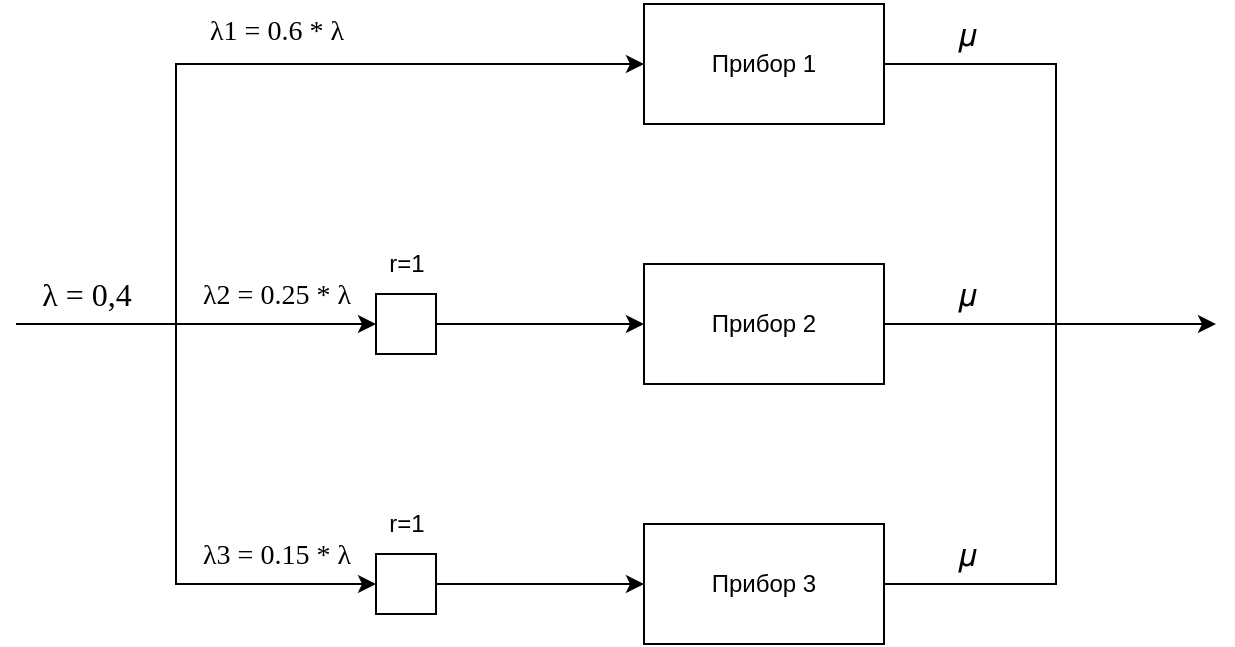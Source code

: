 <mxfile version="24.3.1" type="device">
  <diagram name="Страница — 1" id="pgude2CbgiR68TCUYb5D">
    <mxGraphModel dx="1126" dy="617" grid="1" gridSize="10" guides="1" tooltips="1" connect="1" arrows="1" fold="1" page="1" pageScale="1" pageWidth="827" pageHeight="1169" math="0" shadow="0">
      <root>
        <mxCell id="0" />
        <mxCell id="1" parent="0" />
        <mxCell id="GuLixcx8YhvRPnofkU6h-1" value="Прибор 1" style="rounded=0;whiteSpace=wrap;html=1;" vertex="1" parent="1">
          <mxGeometry x="354" y="120" width="120" height="60" as="geometry" />
        </mxCell>
        <mxCell id="GuLixcx8YhvRPnofkU6h-18" style="edgeStyle=orthogonalEdgeStyle;rounded=0;orthogonalLoop=1;jettySize=auto;html=1;exitX=1;exitY=0.5;exitDx=0;exitDy=0;" edge="1" parent="1" source="GuLixcx8YhvRPnofkU6h-2">
          <mxGeometry relative="1" as="geometry">
            <mxPoint x="640" y="280" as="targetPoint" />
          </mxGeometry>
        </mxCell>
        <mxCell id="GuLixcx8YhvRPnofkU6h-2" value="Прибор 2" style="rounded=0;whiteSpace=wrap;html=1;" vertex="1" parent="1">
          <mxGeometry x="354" y="250" width="120" height="60" as="geometry" />
        </mxCell>
        <mxCell id="GuLixcx8YhvRPnofkU6h-3" value="Прибор 3" style="rounded=0;whiteSpace=wrap;html=1;" vertex="1" parent="1">
          <mxGeometry x="354" y="380" width="120" height="60" as="geometry" />
        </mxCell>
        <mxCell id="GuLixcx8YhvRPnofkU6h-4" value="" style="endArrow=classic;html=1;rounded=0;entryX=0;entryY=0.5;entryDx=0;entryDy=0;endFill=1;" edge="1" parent="1" target="GuLixcx8YhvRPnofkU6h-7">
          <mxGeometry width="50" height="50" relative="1" as="geometry">
            <mxPoint x="40" y="280" as="sourcePoint" />
            <mxPoint x="120" y="280" as="targetPoint" />
          </mxGeometry>
        </mxCell>
        <mxCell id="GuLixcx8YhvRPnofkU6h-5" value="" style="endArrow=classic;html=1;rounded=0;entryX=0;entryY=0.5;entryDx=0;entryDy=0;startArrow=none;startFill=0;endFill=1;" edge="1" parent="1" target="GuLixcx8YhvRPnofkU6h-1">
          <mxGeometry width="50" height="50" relative="1" as="geometry">
            <mxPoint x="120" y="280" as="sourcePoint" />
            <mxPoint x="120" y="140" as="targetPoint" />
            <Array as="points">
              <mxPoint x="120" y="150" />
            </Array>
          </mxGeometry>
        </mxCell>
        <mxCell id="GuLixcx8YhvRPnofkU6h-6" value="" style="endArrow=classic;html=1;rounded=0;entryX=0;entryY=0.5;entryDx=0;entryDy=0;endFill=1;" edge="1" parent="1" target="GuLixcx8YhvRPnofkU6h-8">
          <mxGeometry width="50" height="50" relative="1" as="geometry">
            <mxPoint x="120" y="280" as="sourcePoint" />
            <mxPoint x="440" y="290" as="targetPoint" />
            <Array as="points">
              <mxPoint x="120" y="410" />
            </Array>
          </mxGeometry>
        </mxCell>
        <mxCell id="GuLixcx8YhvRPnofkU6h-10" style="edgeStyle=orthogonalEdgeStyle;rounded=0;orthogonalLoop=1;jettySize=auto;html=1;exitX=1;exitY=0.5;exitDx=0;exitDy=0;" edge="1" parent="1" source="GuLixcx8YhvRPnofkU6h-7" target="GuLixcx8YhvRPnofkU6h-2">
          <mxGeometry relative="1" as="geometry" />
        </mxCell>
        <mxCell id="GuLixcx8YhvRPnofkU6h-7" value="" style="whiteSpace=wrap;html=1;aspect=fixed;" vertex="1" parent="1">
          <mxGeometry x="220" y="265" width="30" height="30" as="geometry" />
        </mxCell>
        <mxCell id="GuLixcx8YhvRPnofkU6h-11" style="edgeStyle=orthogonalEdgeStyle;rounded=0;orthogonalLoop=1;jettySize=auto;html=1;exitX=1;exitY=0.5;exitDx=0;exitDy=0;entryX=0;entryY=0.5;entryDx=0;entryDy=0;" edge="1" parent="1" source="GuLixcx8YhvRPnofkU6h-8" target="GuLixcx8YhvRPnofkU6h-3">
          <mxGeometry relative="1" as="geometry" />
        </mxCell>
        <mxCell id="GuLixcx8YhvRPnofkU6h-8" value="" style="whiteSpace=wrap;html=1;aspect=fixed;" vertex="1" parent="1">
          <mxGeometry x="220" y="395" width="30" height="30" as="geometry" />
        </mxCell>
        <mxCell id="GuLixcx8YhvRPnofkU6h-12" value="r=1" style="text;html=1;align=center;verticalAlign=middle;resizable=0;points=[];autosize=1;strokeColor=none;fillColor=none;" vertex="1" parent="1">
          <mxGeometry x="215" y="365" width="40" height="30" as="geometry" />
        </mxCell>
        <mxCell id="GuLixcx8YhvRPnofkU6h-14" value="r=1" style="text;html=1;align=center;verticalAlign=middle;resizable=0;points=[];autosize=1;strokeColor=none;fillColor=none;" vertex="1" parent="1">
          <mxGeometry x="215" y="235" width="40" height="30" as="geometry" />
        </mxCell>
        <mxCell id="GuLixcx8YhvRPnofkU6h-16" value="" style="endArrow=none;html=1;rounded=0;entryX=1;entryY=0.5;entryDx=0;entryDy=0;" edge="1" parent="1" target="GuLixcx8YhvRPnofkU6h-1">
          <mxGeometry width="50" height="50" relative="1" as="geometry">
            <mxPoint x="560" y="280" as="sourcePoint" />
            <mxPoint x="440" y="290" as="targetPoint" />
            <Array as="points">
              <mxPoint x="560" y="150" />
            </Array>
          </mxGeometry>
        </mxCell>
        <mxCell id="GuLixcx8YhvRPnofkU6h-17" value="" style="endArrow=none;html=1;rounded=0;entryX=1;entryY=0.5;entryDx=0;entryDy=0;" edge="1" parent="1" target="GuLixcx8YhvRPnofkU6h-3">
          <mxGeometry width="50" height="50" relative="1" as="geometry">
            <mxPoint x="560" y="280" as="sourcePoint" />
            <mxPoint x="484" y="160" as="targetPoint" />
            <Array as="points">
              <mxPoint x="560" y="410" />
            </Array>
          </mxGeometry>
        </mxCell>
        <mxCell id="GuLixcx8YhvRPnofkU6h-19" value="&lt;span style=&quot;font-size: 12pt; line-height: 107%; font-family: &amp;quot;Cambria Math&amp;quot;, serif;&quot; lang=&quot;EN-US&quot;&gt;λ = 0,4&lt;/span&gt;" style="text;html=1;align=center;verticalAlign=middle;resizable=0;points=[];autosize=1;strokeColor=none;fillColor=none;" vertex="1" parent="1">
          <mxGeometry x="40" y="250" width="70" height="30" as="geometry" />
        </mxCell>
        <mxCell id="GuLixcx8YhvRPnofkU6h-20" value="&lt;font style=&quot;font-size: 14px;&quot;&gt;&lt;span style=&quot;line-height: 107%; font-family: &amp;quot;Cambria Math&amp;quot;, serif;&quot; lang=&quot;EN-US&quot;&gt;λ1 = 0.6 *&amp;nbsp;&lt;/span&gt;&lt;span style=&quot;font-family: &amp;quot;Cambria Math&amp;quot;, serif;&quot;&gt;λ&lt;/span&gt;&lt;/font&gt;" style="text;html=1;align=center;verticalAlign=middle;resizable=0;points=[];autosize=1;strokeColor=none;fillColor=none;" vertex="1" parent="1">
          <mxGeometry x="125" y="118" width="90" height="30" as="geometry" />
        </mxCell>
        <mxCell id="GuLixcx8YhvRPnofkU6h-21" value="&lt;font style=&quot;font-size: 14px;&quot;&gt;&lt;span style=&quot;line-height: 107%; font-family: &amp;quot;Cambria Math&amp;quot;, serif;&quot; lang=&quot;EN-US&quot;&gt;λ2 = 0.25 *&amp;nbsp;&lt;/span&gt;&lt;span style=&quot;font-family: &amp;quot;Cambria Math&amp;quot;, serif;&quot;&gt;λ&lt;/span&gt;&lt;/font&gt;" style="text;html=1;align=center;verticalAlign=middle;resizable=0;points=[];autosize=1;strokeColor=none;fillColor=none;" vertex="1" parent="1">
          <mxGeometry x="120" y="250" width="100" height="30" as="geometry" />
        </mxCell>
        <mxCell id="GuLixcx8YhvRPnofkU6h-22" value="&lt;font style=&quot;font-size: 14px;&quot;&gt;&lt;span style=&quot;line-height: 107%; font-family: &amp;quot;Cambria Math&amp;quot;, serif;&quot; lang=&quot;EN-US&quot;&gt;λ3 = 0.15 *&amp;nbsp;&lt;/span&gt;&lt;span style=&quot;font-family: &amp;quot;Cambria Math&amp;quot;, serif;&quot;&gt;λ&lt;/span&gt;&lt;/font&gt;" style="text;html=1;align=center;verticalAlign=middle;resizable=0;points=[];autosize=1;strokeColor=none;fillColor=none;" vertex="1" parent="1">
          <mxGeometry x="120" y="380" width="100" height="30" as="geometry" />
        </mxCell>
        <mxCell id="GuLixcx8YhvRPnofkU6h-23" value="&lt;span style=&quot;font-size: 12pt; line-height: 107%; font-family: &amp;quot;Cambria Math&amp;quot;, serif;&quot; lang=&quot;EN-US&quot;&gt;𝜇&lt;/span&gt;" style="text;html=1;align=center;verticalAlign=middle;resizable=0;points=[];autosize=1;strokeColor=none;fillColor=none;" vertex="1" parent="1">
          <mxGeometry x="500" y="120" width="30" height="30" as="geometry" />
        </mxCell>
        <mxCell id="GuLixcx8YhvRPnofkU6h-24" value="&lt;span style=&quot;font-size: 12pt; line-height: 107%; font-family: &amp;quot;Cambria Math&amp;quot;, serif;&quot; lang=&quot;EN-US&quot;&gt;𝜇&lt;/span&gt;" style="text;html=1;align=center;verticalAlign=middle;resizable=0;points=[];autosize=1;strokeColor=none;fillColor=none;" vertex="1" parent="1">
          <mxGeometry x="500" y="250" width="30" height="30" as="geometry" />
        </mxCell>
        <mxCell id="GuLixcx8YhvRPnofkU6h-25" value="&lt;span style=&quot;font-size: 12pt; line-height: 107%; font-family: &amp;quot;Cambria Math&amp;quot;, serif;&quot; lang=&quot;EN-US&quot;&gt;𝜇&lt;/span&gt;" style="text;html=1;align=center;verticalAlign=middle;resizable=0;points=[];autosize=1;strokeColor=none;fillColor=none;" vertex="1" parent="1">
          <mxGeometry x="500" y="380" width="30" height="30" as="geometry" />
        </mxCell>
      </root>
    </mxGraphModel>
  </diagram>
</mxfile>
